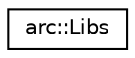digraph "Graphical Class Hierarchy"
{
 // LATEX_PDF_SIZE
  edge [fontname="Helvetica",fontsize="10",labelfontname="Helvetica",labelfontsize="10"];
  node [fontname="Helvetica",fontsize="10",shape=record];
  rankdir="LR";
  Node0 [label="arc::Libs",height=0.2,width=0.4,color="black", fillcolor="white", style="filled",URL="$structarc_1_1Libs.html",tooltip="Struct for a collection of libraries."];
}
